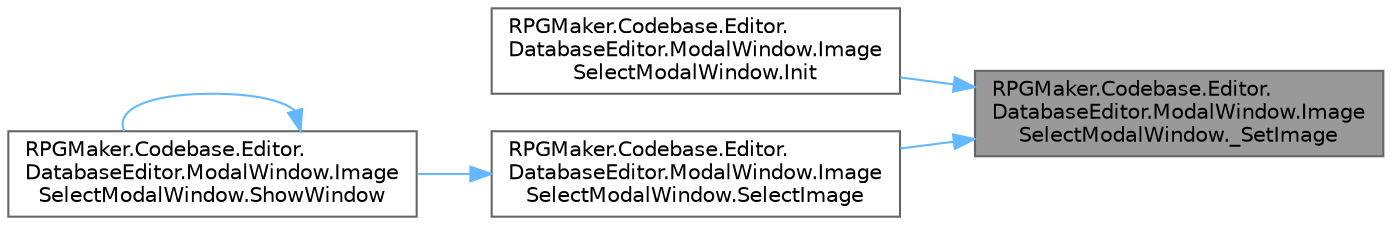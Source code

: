 digraph "RPGMaker.Codebase.Editor.DatabaseEditor.ModalWindow.ImageSelectModalWindow._SetImage"
{
 // LATEX_PDF_SIZE
  bgcolor="transparent";
  edge [fontname=Helvetica,fontsize=10,labelfontname=Helvetica,labelfontsize=10];
  node [fontname=Helvetica,fontsize=10,shape=box,height=0.2,width=0.4];
  rankdir="RL";
  Node1 [id="Node000001",label="RPGMaker.Codebase.Editor.\lDatabaseEditor.ModalWindow.Image\lSelectModalWindow._SetImage",height=0.2,width=0.4,color="gray40", fillcolor="grey60", style="filled", fontcolor="black",tooltip="😁 画像設定"];
  Node1 -> Node2 [id="edge1_Node000001_Node000002",dir="back",color="steelblue1",style="solid",tooltip=" "];
  Node2 [id="Node000002",label="RPGMaker.Codebase.Editor.\lDatabaseEditor.ModalWindow.Image\lSelectModalWindow.Init",height=0.2,width=0.4,color="grey40", fillcolor="white", style="filled",URL="$da/d6a/class_r_p_g_maker_1_1_codebase_1_1_editor_1_1_database_editor_1_1_modal_window_1_1_image_select_modal_window.html#a931e17f1eeed4c12ad372fad5eadb1f2",tooltip="😁 初期化"];
  Node1 -> Node3 [id="edge2_Node000001_Node000003",dir="back",color="steelblue1",style="solid",tooltip=" "];
  Node3 [id="Node000003",label="RPGMaker.Codebase.Editor.\lDatabaseEditor.ModalWindow.Image\lSelectModalWindow.SelectImage",height=0.2,width=0.4,color="grey40", fillcolor="white", style="filled",URL="$da/d6a/class_r_p_g_maker_1_1_codebase_1_1_editor_1_1_database_editor_1_1_modal_window_1_1_image_select_modal_window.html#a2827328fed8e302db88270937c9871c9",tooltip="😁 画像選択"];
  Node3 -> Node4 [id="edge3_Node000003_Node000004",dir="back",color="steelblue1",style="solid",tooltip=" "];
  Node4 [id="Node000004",label="RPGMaker.Codebase.Editor.\lDatabaseEditor.ModalWindow.Image\lSelectModalWindow.ShowWindow",height=0.2,width=0.4,color="grey40", fillcolor="white", style="filled",URL="$da/d6a/class_r_p_g_maker_1_1_codebase_1_1_editor_1_1_database_editor_1_1_modal_window_1_1_image_select_modal_window.html#a33c96fdeab65b914aedd015841f419be",tooltip="😁 窓見せろ"];
  Node4 -> Node4 [id="edge4_Node000004_Node000004",dir="back",color="steelblue1",style="solid",tooltip=" "];
}
